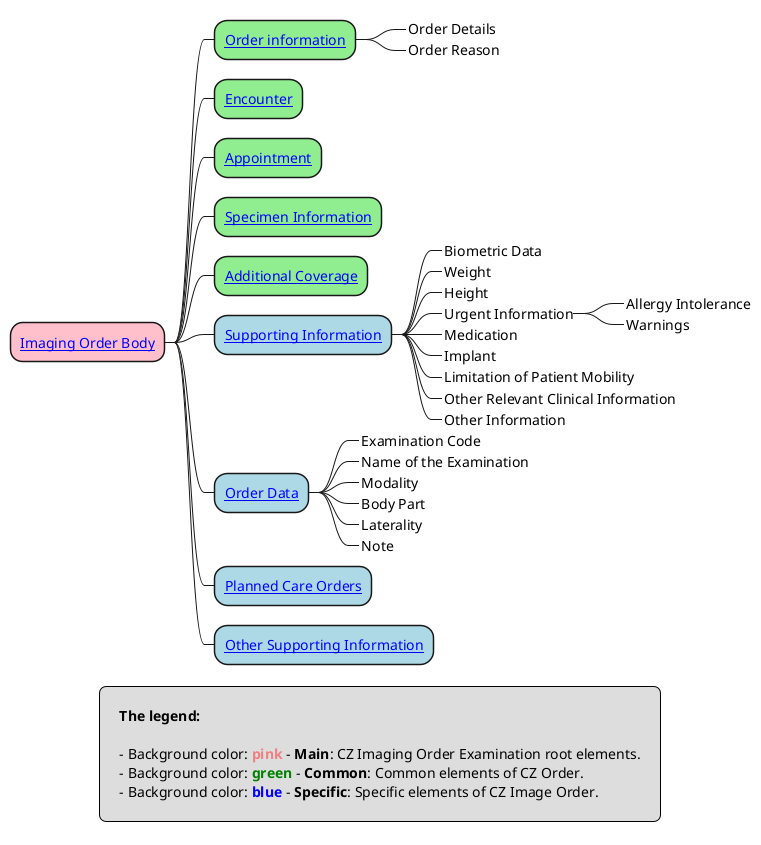 @startmindmap
<style>

legend {
  Padding 20
}

</style>

skinparam topurl StructureDefinition-

legend
<b>The legend:</b>

- Background color: <b><color:LightCoral>pink</color></b> - <b>Main</b>: CZ Imaging Order Examination root elements.
- Background color: <b><color:green>green</color></b> - <b>Common</b>: Common elements of CZ Order.
- Background color: <b><color:blue>blue</color></b> - <b>Specific</b>: Specific elements of CZ Image Order.
end legend

*[#pink] [[BodyImageOrderCz.html Imaging Order Body]]
**[#lightgreen] [[ImageOrderInformationCz.html Order information]]
***_ Order Details
***_ Order Reason
**[#lightgreen] [[EncounterCz.html Encounter]]
**[#lightgreen] [[ImageAppointmentCz.html Appointment]]
**[#lightgreen] [[SpecimenInformationCz.html Specimen Information]]
**[#lightgreen] [[CoverageBodyCz.html Additional Coverage]]
**[#lightblue] [[SupportingInformationImageOrderCz.html Supporting Information]]
***_ Biometric Data
***_ Weight
***_ Height
***_ Urgent Information
****_ Allergy Intolerance
****_ Warnings
***_ Medication
***_ Implant
***_ Limitation of Patient Mobility
***_ Other Relevant Clinical Information
***_ Other Information
**[#lightblue] [[OrderDataElementsCz.html Order Data]]
***_ Examination Code
***_ Name of the Examination
***_ Modality
***_ Body Part
***_ Laterality
***_ Note
**[#lightblue] [[PlannedCareOrdersCz.html Planned Care Orders]]
**[#lightblue] [[OtherSupportingInformationCz.html Other Supporting Information]]
@endmindmap